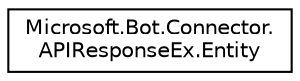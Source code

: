 digraph "Graphical Class Hierarchy"
{
  edge [fontname="Helvetica",fontsize="10",labelfontname="Helvetica",labelfontsize="10"];
  node [fontname="Helvetica",fontsize="10",shape=record];
  rankdir="LR";
  Node1 [label="Microsoft.Bot.Connector.\lAPIResponseEx.Entity",height=0.2,width=0.4,color="black", fillcolor="white", style="filled",URL="$d1/da1/class_microsoft_1_1_bot_1_1_connector_1_1_a_p_i_response_ex_1_1_entity.html"];
}
